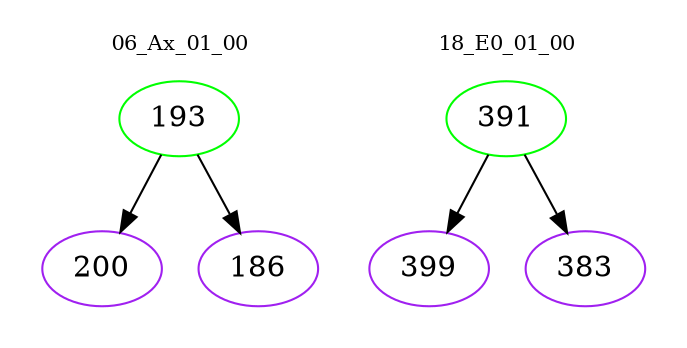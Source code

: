digraph{
subgraph cluster_0 {
color = white
label = "06_Ax_01_00";
fontsize=10;
T0_193 [label="193", color="green"]
T0_193 -> T0_200 [color="black"]
T0_200 [label="200", color="purple"]
T0_193 -> T0_186 [color="black"]
T0_186 [label="186", color="purple"]
}
subgraph cluster_1 {
color = white
label = "18_E0_01_00";
fontsize=10;
T1_391 [label="391", color="green"]
T1_391 -> T1_399 [color="black"]
T1_399 [label="399", color="purple"]
T1_391 -> T1_383 [color="black"]
T1_383 [label="383", color="purple"]
}
}
